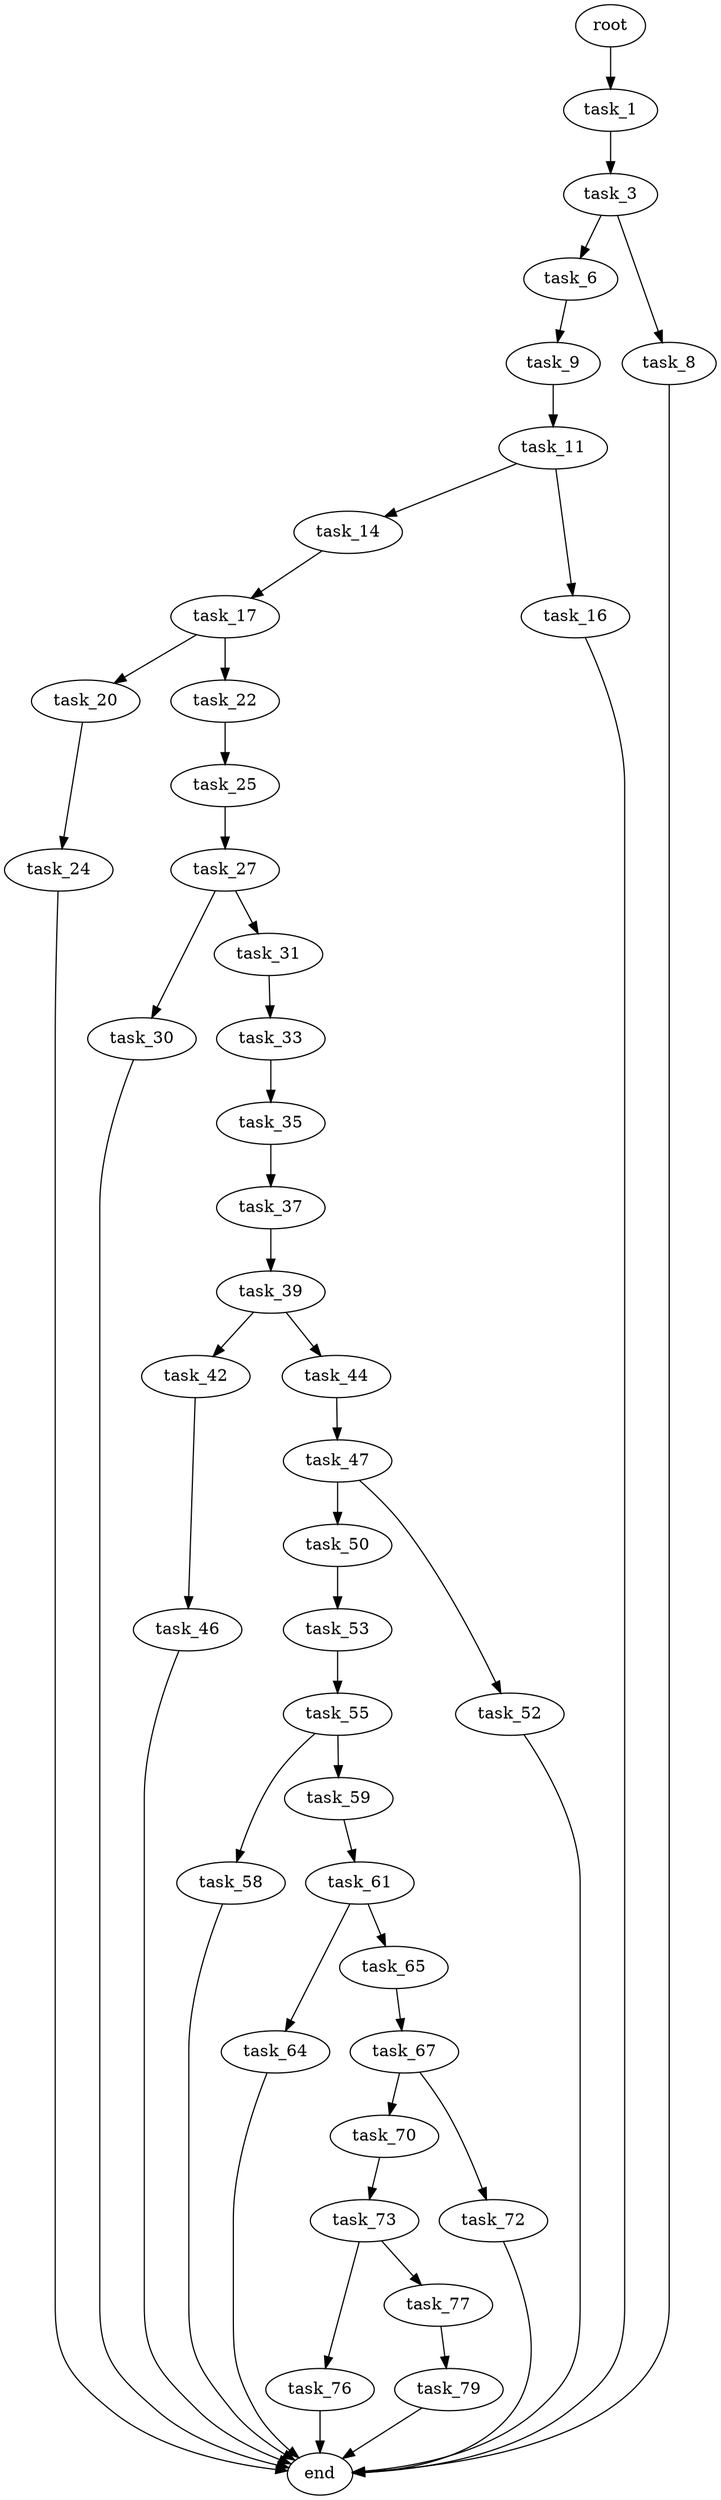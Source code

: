digraph G {
  root [size="0.000000"];
  task_1 [size="2697604865.000000"];
  task_3 [size="555546657920.000000"];
  task_6 [size="621414841244.000000"];
  task_8 [size="5704709088.000000"];
  task_9 [size="406743641322.000000"];
  task_11 [size="782757789696.000000"];
  task_14 [size="368293445632.000000"];
  task_16 [size="782757789696.000000"];
  task_17 [size="368293445632.000000"];
  task_20 [size="231928233984.000000"];
  task_22 [size="1158868056216.000000"];
  task_24 [size="6323372732.000000"];
  task_25 [size="549755813888.000000"];
  task_27 [size="246054043219.000000"];
  task_30 [size="666281204526.000000"];
  task_31 [size="290662599218.000000"];
  task_33 [size="909959710.000000"];
  task_35 [size="6722283996.000000"];
  task_37 [size="1030800502.000000"];
  task_39 [size="4329576109.000000"];
  task_42 [size="949532198604.000000"];
  task_44 [size="134217728000.000000"];
  task_46 [size="1662325829.000000"];
  task_47 [size="782757789696.000000"];
  task_50 [size="2447282098.000000"];
  task_52 [size="1073741824000.000000"];
  task_53 [size="13816388340.000000"];
  task_55 [size="782757789696.000000"];
  task_58 [size="11539998714.000000"];
  task_59 [size="251382317436.000000"];
  task_61 [size="20545225532.000000"];
  task_64 [size="782757789696.000000"];
  task_65 [size="68719476736.000000"];
  task_67 [size="218451627065.000000"];
  task_70 [size="33386441079.000000"];
  task_72 [size="25777548631.000000"];
  task_73 [size="8589934592.000000"];
  task_76 [size="608769735109.000000"];
  task_77 [size="94330733577.000000"];
  task_79 [size="11560144137.000000"];
  end [size="0.000000"];

  root -> task_1 [size="1.000000"];
  task_1 -> task_3 [size="209715200.000000"];
  task_3 -> task_6 [size="679477248.000000"];
  task_3 -> task_8 [size="679477248.000000"];
  task_6 -> task_9 [size="536870912.000000"];
  task_8 -> end [size="1.000000"];
  task_9 -> task_11 [size="536870912.000000"];
  task_11 -> task_14 [size="679477248.000000"];
  task_11 -> task_16 [size="679477248.000000"];
  task_14 -> task_17 [size="411041792.000000"];
  task_16 -> end [size="1.000000"];
  task_17 -> task_20 [size="411041792.000000"];
  task_17 -> task_22 [size="411041792.000000"];
  task_20 -> task_24 [size="301989888.000000"];
  task_22 -> task_25 [size="838860800.000000"];
  task_24 -> end [size="1.000000"];
  task_25 -> task_27 [size="536870912.000000"];
  task_27 -> task_30 [size="536870912.000000"];
  task_27 -> task_31 [size="536870912.000000"];
  task_30 -> end [size="1.000000"];
  task_31 -> task_33 [size="411041792.000000"];
  task_33 -> task_35 [size="33554432.000000"];
  task_35 -> task_37 [size="301989888.000000"];
  task_37 -> task_39 [size="75497472.000000"];
  task_39 -> task_42 [size="209715200.000000"];
  task_39 -> task_44 [size="209715200.000000"];
  task_42 -> task_46 [size="679477248.000000"];
  task_44 -> task_47 [size="209715200.000000"];
  task_46 -> end [size="1.000000"];
  task_47 -> task_50 [size="679477248.000000"];
  task_47 -> task_52 [size="679477248.000000"];
  task_50 -> task_53 [size="134217728.000000"];
  task_52 -> end [size="1.000000"];
  task_53 -> task_55 [size="411041792.000000"];
  task_55 -> task_58 [size="679477248.000000"];
  task_55 -> task_59 [size="679477248.000000"];
  task_58 -> end [size="1.000000"];
  task_59 -> task_61 [size="209715200.000000"];
  task_61 -> task_64 [size="536870912.000000"];
  task_61 -> task_65 [size="536870912.000000"];
  task_64 -> end [size="1.000000"];
  task_65 -> task_67 [size="134217728.000000"];
  task_67 -> task_70 [size="679477248.000000"];
  task_67 -> task_72 [size="679477248.000000"];
  task_70 -> task_73 [size="679477248.000000"];
  task_72 -> end [size="1.000000"];
  task_73 -> task_76 [size="33554432.000000"];
  task_73 -> task_77 [size="33554432.000000"];
  task_76 -> end [size="1.000000"];
  task_77 -> task_79 [size="75497472.000000"];
  task_79 -> end [size="1.000000"];
}
